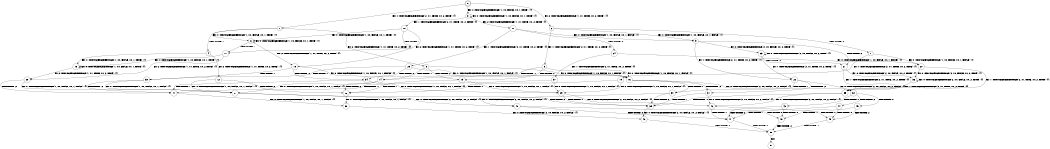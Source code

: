 digraph BCG {
size = "7, 10.5";
center = TRUE;
node [shape = circle];
0 [peripheries = 2];
0 -> 1 [label = "EX !1 !ATOMIC_EXCH_BRANCH (2, +1, TRUE, +0, 2, TRUE) !{}"];
0 -> 2 [label = "EX !2 !ATOMIC_EXCH_BRANCH (1, +1, TRUE, +0, 2, TRUE) !{}"];
0 -> 3 [label = "EX !0 !ATOMIC_EXCH_BRANCH (1, +0, FALSE, +0, 1, TRUE) !{}"];
1 -> 4 [label = "TERMINATE !1"];
1 -> 5 [label = "EX !2 !ATOMIC_EXCH_BRANCH (1, +1, TRUE, +0, 2, TRUE) !{}"];
1 -> 6 [label = "EX !0 !ATOMIC_EXCH_BRANCH (1, +0, FALSE, +0, 1, TRUE) !{}"];
2 -> 7 [label = "TERMINATE !2"];
2 -> 8 [label = "EX !1 !ATOMIC_EXCH_BRANCH (2, +1, TRUE, +0, 2, TRUE) !{}"];
2 -> 9 [label = "EX !0 !ATOMIC_EXCH_BRANCH (1, +0, FALSE, +0, 1, FALSE) !{}"];
3 -> 10 [label = "EX !1 !ATOMIC_EXCH_BRANCH (2, +1, TRUE, +0, 2, TRUE) !{}"];
3 -> 11 [label = "EX !2 !ATOMIC_EXCH_BRANCH (1, +1, TRUE, +0, 2, TRUE) !{}"];
3 -> 3 [label = "EX !0 !ATOMIC_EXCH_BRANCH (1, +0, FALSE, +0, 1, TRUE) !{}"];
4 -> 12 [label = "EX !2 !ATOMIC_EXCH_BRANCH (1, +1, TRUE, +0, 2, TRUE) !{}"];
4 -> 13 [label = "EX !0 !ATOMIC_EXCH_BRANCH (1, +0, FALSE, +0, 1, TRUE) !{}"];
5 -> 14 [label = "TERMINATE !1"];
5 -> 15 [label = "TERMINATE !2"];
5 -> 16 [label = "EX !0 !ATOMIC_EXCH_BRANCH (1, +0, FALSE, +0, 1, FALSE) !{}"];
6 -> 17 [label = "TERMINATE !1"];
6 -> 18 [label = "EX !2 !ATOMIC_EXCH_BRANCH (1, +1, TRUE, +0, 2, TRUE) !{}"];
6 -> 6 [label = "EX !0 !ATOMIC_EXCH_BRANCH (1, +0, FALSE, +0, 1, TRUE) !{}"];
7 -> 19 [label = "EX !1 !ATOMIC_EXCH_BRANCH (2, +1, TRUE, +0, 2, TRUE) !{}"];
7 -> 20 [label = "EX !0 !ATOMIC_EXCH_BRANCH (1, +0, FALSE, +0, 1, FALSE) !{}"];
8 -> 14 [label = "TERMINATE !1"];
8 -> 15 [label = "TERMINATE !2"];
8 -> 16 [label = "EX !0 !ATOMIC_EXCH_BRANCH (1, +0, FALSE, +0, 1, FALSE) !{}"];
9 -> 21 [label = "TERMINATE !2"];
9 -> 22 [label = "EX !1 !ATOMIC_EXCH_BRANCH (2, +1, TRUE, +0, 2, TRUE) !{}"];
9 -> 23 [label = "EX !0 !ATOMIC_EXCH_BRANCH (2, +0, FALSE, +0, 2, TRUE) !{}"];
10 -> 17 [label = "TERMINATE !1"];
10 -> 18 [label = "EX !2 !ATOMIC_EXCH_BRANCH (1, +1, TRUE, +0, 2, TRUE) !{}"];
10 -> 6 [label = "EX !0 !ATOMIC_EXCH_BRANCH (1, +0, FALSE, +0, 1, TRUE) !{}"];
11 -> 24 [label = "TERMINATE !2"];
11 -> 25 [label = "EX !1 !ATOMIC_EXCH_BRANCH (2, +1, TRUE, +0, 2, TRUE) !{}"];
11 -> 9 [label = "EX !0 !ATOMIC_EXCH_BRANCH (1, +0, FALSE, +0, 1, FALSE) !{}"];
12 -> 26 [label = "TERMINATE !2"];
12 -> 27 [label = "EX !0 !ATOMIC_EXCH_BRANCH (1, +0, FALSE, +0, 1, FALSE) !{}"];
13 -> 28 [label = "EX !2 !ATOMIC_EXCH_BRANCH (1, +1, TRUE, +0, 2, TRUE) !{}"];
13 -> 13 [label = "EX !0 !ATOMIC_EXCH_BRANCH (1, +0, FALSE, +0, 1, TRUE) !{}"];
14 -> 26 [label = "TERMINATE !2"];
14 -> 27 [label = "EX !0 !ATOMIC_EXCH_BRANCH (1, +0, FALSE, +0, 1, FALSE) !{}"];
15 -> 26 [label = "TERMINATE !1"];
15 -> 29 [label = "EX !0 !ATOMIC_EXCH_BRANCH (1, +0, FALSE, +0, 1, FALSE) !{}"];
16 -> 30 [label = "TERMINATE !1"];
16 -> 31 [label = "TERMINATE !2"];
16 -> 32 [label = "EX !0 !ATOMIC_EXCH_BRANCH (2, +0, FALSE, +0, 2, FALSE) !{}"];
17 -> 13 [label = "EX !0 !ATOMIC_EXCH_BRANCH (1, +0, FALSE, +0, 1, TRUE) !{}"];
17 -> 28 [label = "EX !2 !ATOMIC_EXCH_BRANCH (1, +1, TRUE, +0, 2, TRUE) !{}"];
18 -> 33 [label = "TERMINATE !1"];
18 -> 34 [label = "TERMINATE !2"];
18 -> 16 [label = "EX !0 !ATOMIC_EXCH_BRANCH (1, +0, FALSE, +0, 1, FALSE) !{}"];
19 -> 26 [label = "TERMINATE !1"];
19 -> 29 [label = "EX !0 !ATOMIC_EXCH_BRANCH (1, +0, FALSE, +0, 1, FALSE) !{}"];
20 -> 35 [label = "EX !1 !ATOMIC_EXCH_BRANCH (2, +1, TRUE, +0, 2, TRUE) !{}"];
20 -> 36 [label = "EX !0 !ATOMIC_EXCH_BRANCH (2, +0, FALSE, +0, 2, TRUE) !{}"];
21 -> 36 [label = "EX !0 !ATOMIC_EXCH_BRANCH (2, +0, FALSE, +0, 2, TRUE) !{}"];
21 -> 35 [label = "EX !1 !ATOMIC_EXCH_BRANCH (2, +1, TRUE, +0, 2, TRUE) !{}"];
22 -> 30 [label = "TERMINATE !1"];
22 -> 31 [label = "TERMINATE !2"];
22 -> 32 [label = "EX !0 !ATOMIC_EXCH_BRANCH (2, +0, FALSE, +0, 2, FALSE) !{}"];
23 -> 21 [label = "TERMINATE !2"];
23 -> 22 [label = "EX !1 !ATOMIC_EXCH_BRANCH (2, +1, TRUE, +0, 2, TRUE) !{}"];
23 -> 23 [label = "EX !0 !ATOMIC_EXCH_BRANCH (2, +0, FALSE, +0, 2, TRUE) !{}"];
24 -> 20 [label = "EX !0 !ATOMIC_EXCH_BRANCH (1, +0, FALSE, +0, 1, FALSE) !{}"];
24 -> 37 [label = "EX !1 !ATOMIC_EXCH_BRANCH (2, +1, TRUE, +0, 2, TRUE) !{}"];
25 -> 33 [label = "TERMINATE !1"];
25 -> 34 [label = "TERMINATE !2"];
25 -> 16 [label = "EX !0 !ATOMIC_EXCH_BRANCH (1, +0, FALSE, +0, 1, FALSE) !{}"];
26 -> 38 [label = "EX !0 !ATOMIC_EXCH_BRANCH (1, +0, FALSE, +0, 1, FALSE) !{}"];
27 -> 39 [label = "TERMINATE !2"];
27 -> 40 [label = "EX !0 !ATOMIC_EXCH_BRANCH (2, +0, FALSE, +0, 2, FALSE) !{}"];
28 -> 41 [label = "TERMINATE !2"];
28 -> 27 [label = "EX !0 !ATOMIC_EXCH_BRANCH (1, +0, FALSE, +0, 1, FALSE) !{}"];
29 -> 39 [label = "TERMINATE !1"];
29 -> 42 [label = "EX !0 !ATOMIC_EXCH_BRANCH (2, +0, FALSE, +0, 2, FALSE) !{}"];
30 -> 40 [label = "EX !0 !ATOMIC_EXCH_BRANCH (2, +0, FALSE, +0, 2, FALSE) !{}"];
30 -> 39 [label = "TERMINATE !2"];
31 -> 42 [label = "EX !0 !ATOMIC_EXCH_BRANCH (2, +0, FALSE, +0, 2, FALSE) !{}"];
31 -> 39 [label = "TERMINATE !1"];
32 -> 43 [label = "TERMINATE !1"];
32 -> 44 [label = "TERMINATE !2"];
32 -> 45 [label = "TERMINATE !0"];
33 -> 27 [label = "EX !0 !ATOMIC_EXCH_BRANCH (1, +0, FALSE, +0, 1, FALSE) !{}"];
33 -> 41 [label = "TERMINATE !2"];
34 -> 29 [label = "EX !0 !ATOMIC_EXCH_BRANCH (1, +0, FALSE, +0, 1, FALSE) !{}"];
34 -> 41 [label = "TERMINATE !1"];
35 -> 39 [label = "TERMINATE !1"];
35 -> 42 [label = "EX !0 !ATOMIC_EXCH_BRANCH (2, +0, FALSE, +0, 2, FALSE) !{}"];
36 -> 35 [label = "EX !1 !ATOMIC_EXCH_BRANCH (2, +1, TRUE, +0, 2, TRUE) !{}"];
36 -> 36 [label = "EX !0 !ATOMIC_EXCH_BRANCH (2, +0, FALSE, +0, 2, TRUE) !{}"];
37 -> 41 [label = "TERMINATE !1"];
37 -> 29 [label = "EX !0 !ATOMIC_EXCH_BRANCH (1, +0, FALSE, +0, 1, FALSE) !{}"];
38 -> 46 [label = "EX !0 !ATOMIC_EXCH_BRANCH (2, +0, FALSE, +0, 2, FALSE) !{}"];
39 -> 46 [label = "EX !0 !ATOMIC_EXCH_BRANCH (2, +0, FALSE, +0, 2, FALSE) !{}"];
40 -> 47 [label = "TERMINATE !2"];
40 -> 48 [label = "TERMINATE !0"];
41 -> 38 [label = "EX !0 !ATOMIC_EXCH_BRANCH (1, +0, FALSE, +0, 1, FALSE) !{}"];
42 -> 47 [label = "TERMINATE !1"];
42 -> 49 [label = "TERMINATE !0"];
43 -> 47 [label = "TERMINATE !2"];
43 -> 48 [label = "TERMINATE !0"];
44 -> 47 [label = "TERMINATE !1"];
44 -> 49 [label = "TERMINATE !0"];
45 -> 48 [label = "TERMINATE !1"];
45 -> 49 [label = "TERMINATE !2"];
46 -> 50 [label = "TERMINATE !0"];
47 -> 50 [label = "TERMINATE !0"];
48 -> 50 [label = "TERMINATE !2"];
49 -> 50 [label = "TERMINATE !1"];
50 -> 51 [label = "exit"];
}
